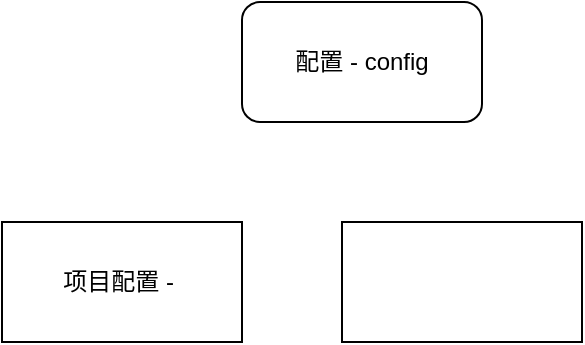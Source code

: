 <mxfile version="12.2.4"><diagram id="5jdokOjETVjnTTVDQPIy"><mxGraphModel dx="411" dy="578" grid="1" gridSize="10" guides="1" tooltips="1" connect="1" arrows="1" fold="1" page="1" pageScale="1" pageWidth="827" pageHeight="1169" math="0" shadow="0"><root><mxCell id="0"/><mxCell id="1" parent="0"/><mxCell id="2" value="配置 - config" style="rounded=1;whiteSpace=wrap;html=1;" vertex="1" parent="1"><mxGeometry x="150" y="110" width="120" height="60" as="geometry"/></mxCell><mxCell id="3" value="项目配置 -&amp;nbsp;" style="rounded=0;whiteSpace=wrap;html=1;" vertex="1" parent="1"><mxGeometry x="30" y="220" width="120" height="60" as="geometry"/></mxCell><mxCell id="4" value="" style="rounded=0;whiteSpace=wrap;html=1;" vertex="1" parent="1"><mxGeometry x="200" y="220" width="120" height="60" as="geometry"/></mxCell></root></mxGraphModel></diagram></mxfile>